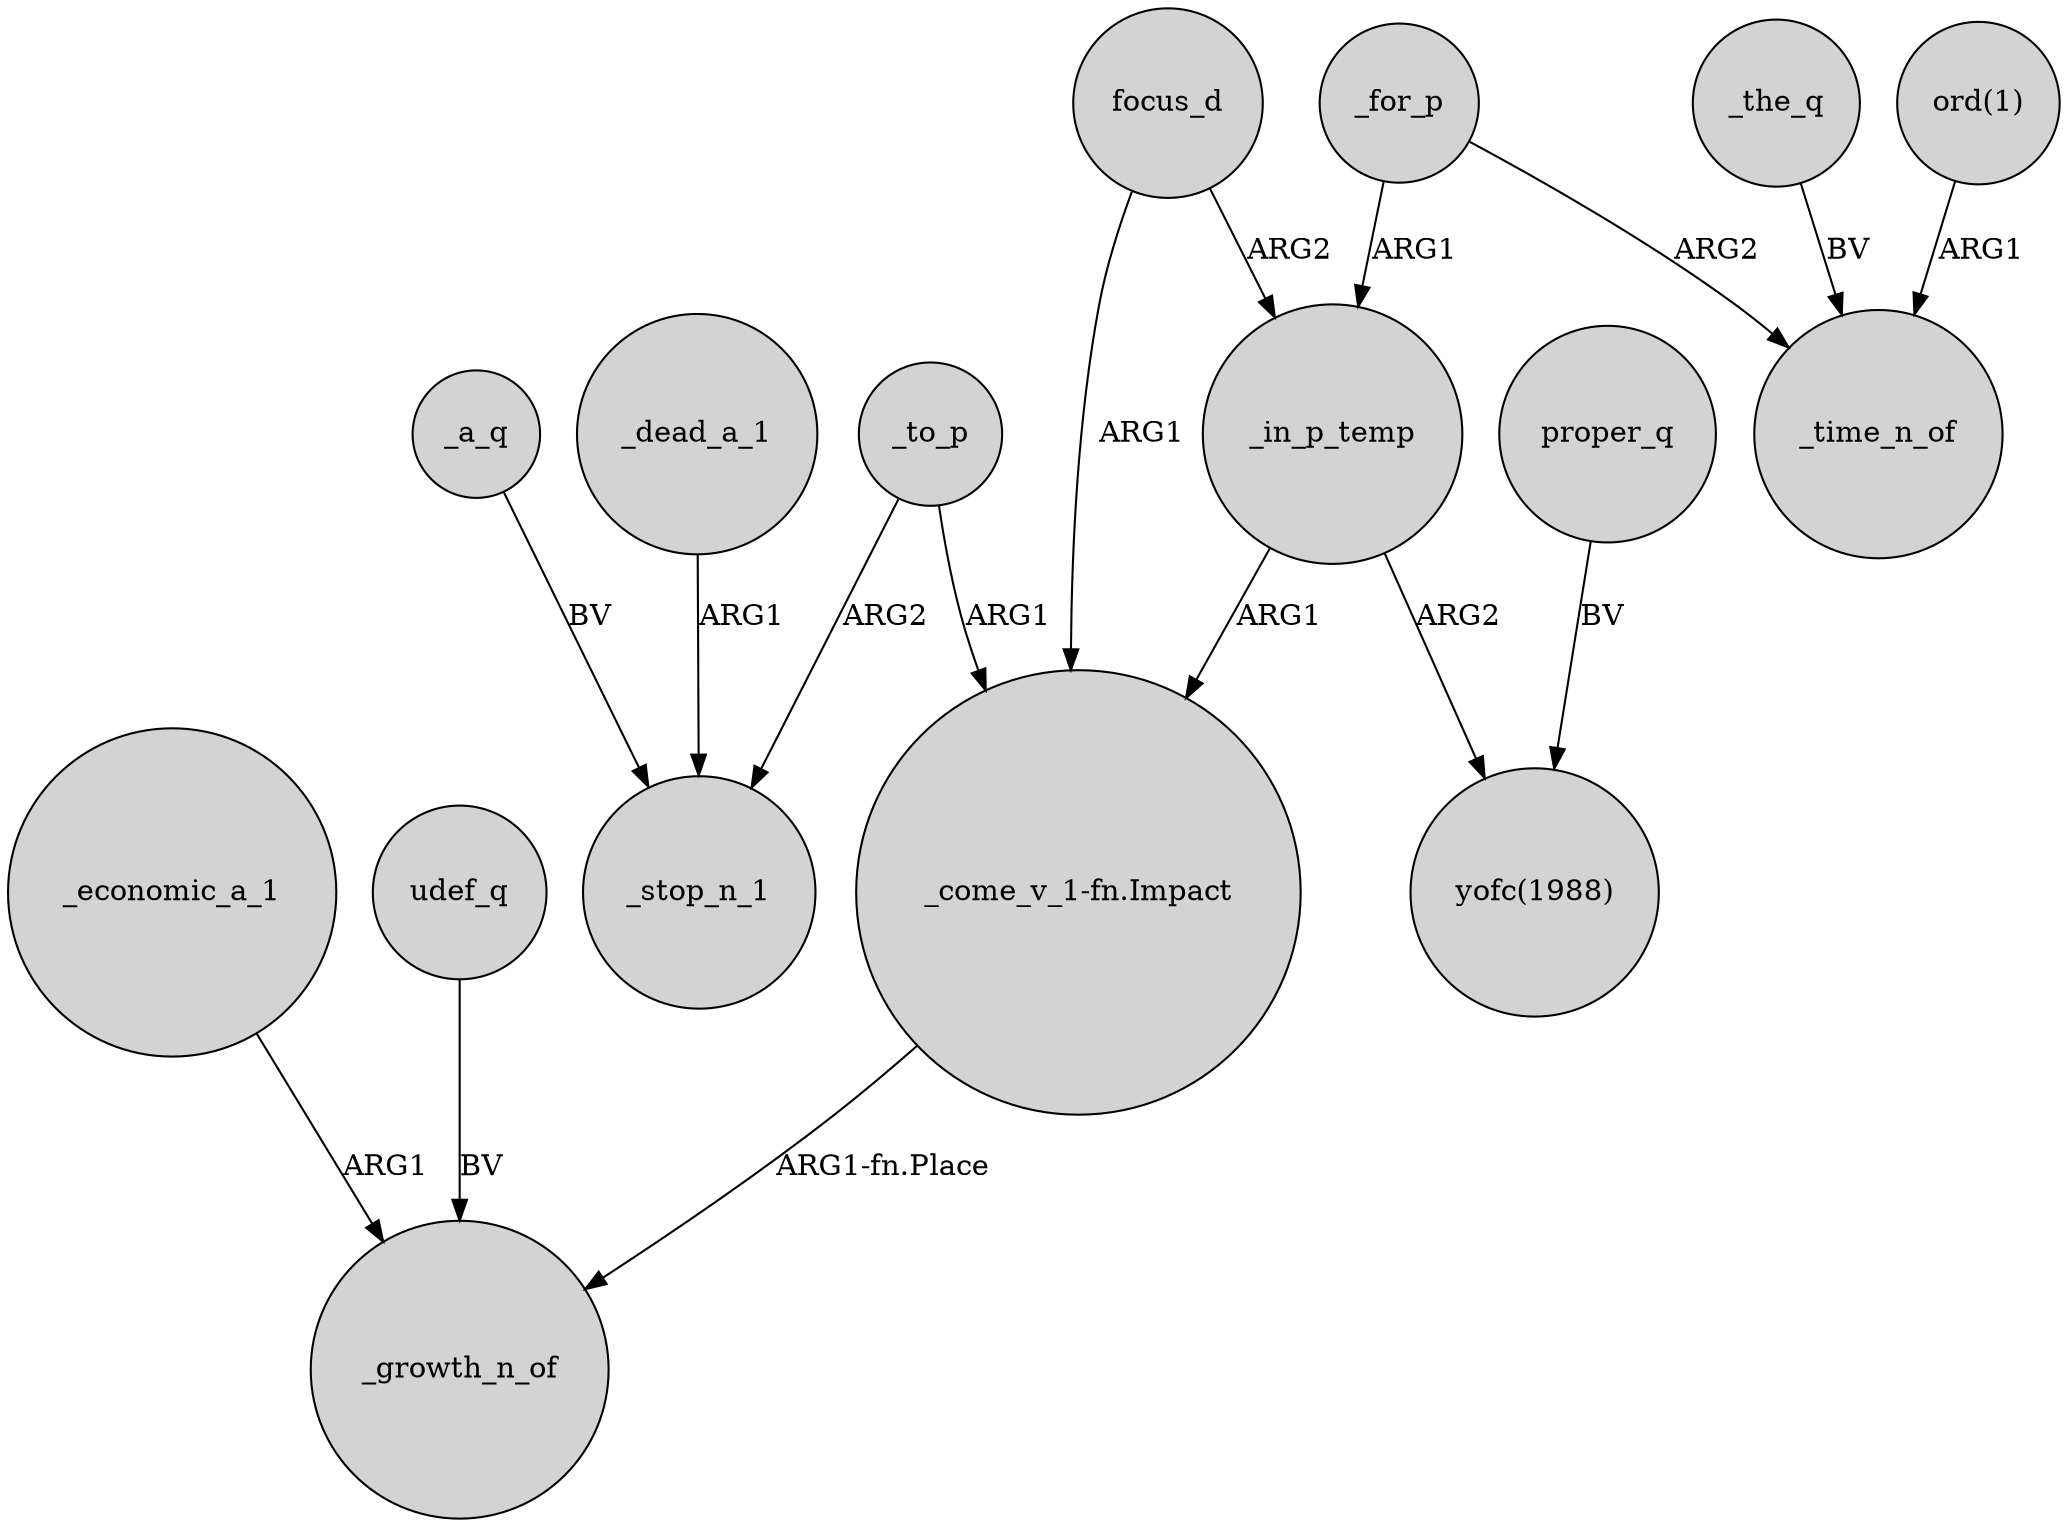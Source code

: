 digraph {
	node [shape=circle style=filled]
	_in_p_temp -> "_come_v_1-fn.Impact" [label=ARG1]
	_a_q -> _stop_n_1 [label=BV]
	_the_q -> _time_n_of [label=BV]
	_dead_a_1 -> _stop_n_1 [label=ARG1]
	"_come_v_1-fn.Impact" -> _growth_n_of [label="ARG1-fn.Place"]
	"ord(1)" -> _time_n_of [label=ARG1]
	_for_p -> _in_p_temp [label=ARG1]
	_economic_a_1 -> _growth_n_of [label=ARG1]
	_to_p -> "_come_v_1-fn.Impact" [label=ARG1]
	focus_d -> _in_p_temp [label=ARG2]
	_for_p -> _time_n_of [label=ARG2]
	proper_q -> "yofc(1988)" [label=BV]
	_to_p -> _stop_n_1 [label=ARG2]
	udef_q -> _growth_n_of [label=BV]
	focus_d -> "_come_v_1-fn.Impact" [label=ARG1]
	_in_p_temp -> "yofc(1988)" [label=ARG2]
}
